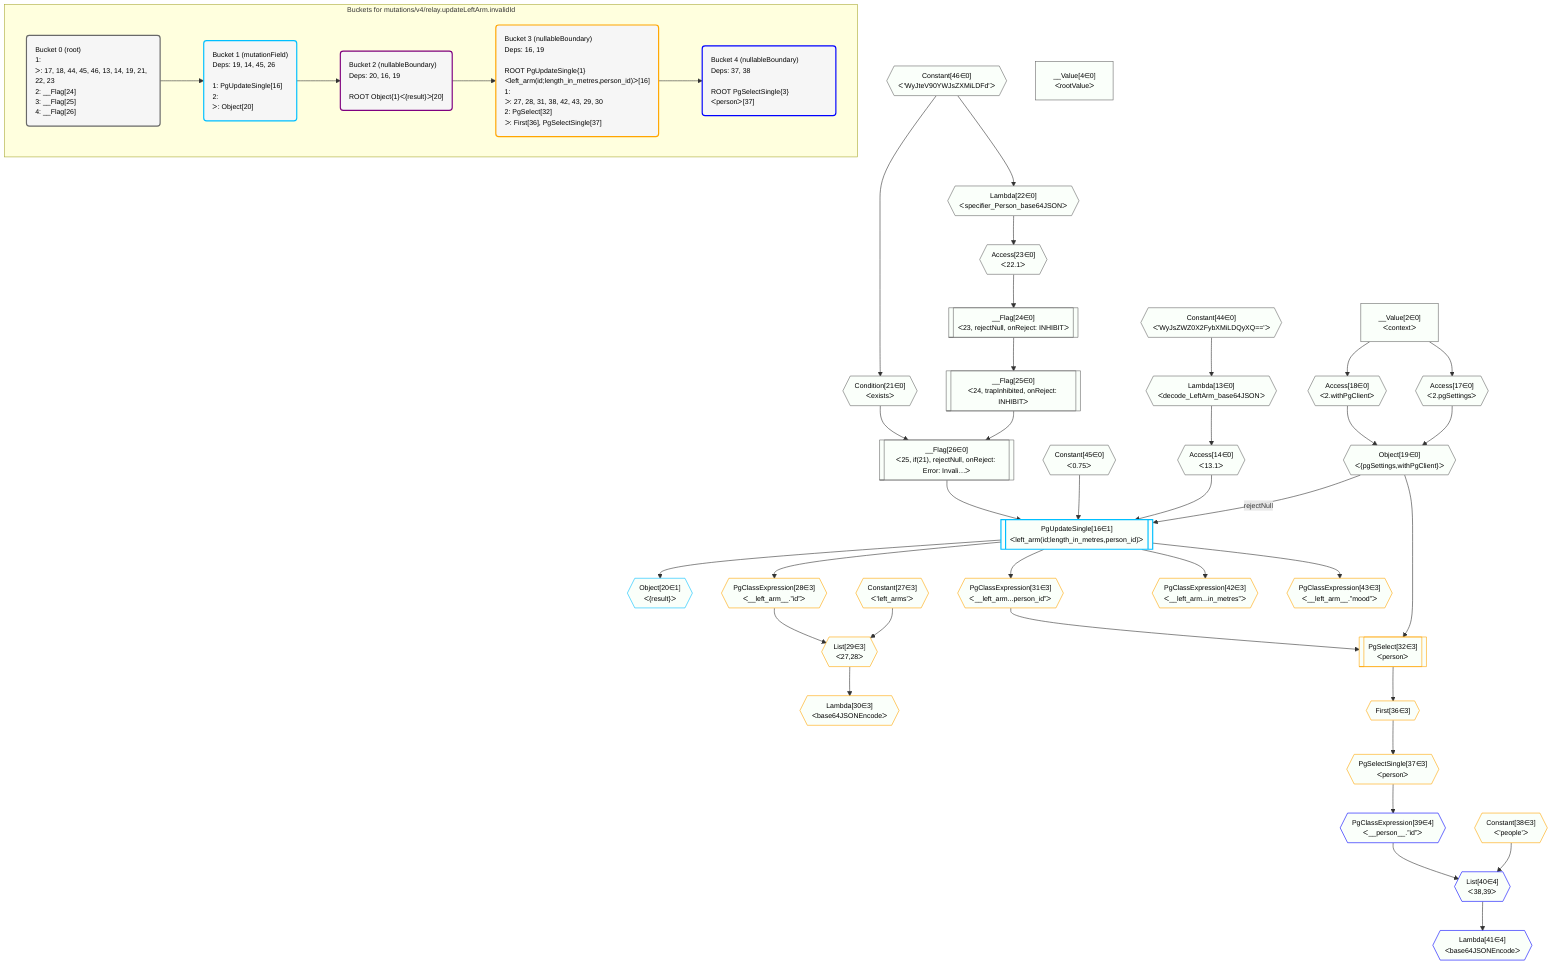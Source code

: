%%{init: {'themeVariables': { 'fontSize': '12px'}}}%%
graph TD
    classDef path fill:#eee,stroke:#000,color:#000
    classDef plan fill:#fff,stroke-width:1px,color:#000
    classDef itemplan fill:#fff,stroke-width:2px,color:#000
    classDef unbatchedplan fill:#dff,stroke-width:1px,color:#000
    classDef sideeffectplan fill:#fcc,stroke-width:2px,color:#000
    classDef bucket fill:#f6f6f6,color:#000,stroke-width:2px,text-align:left


    %% plan dependencies
    Object19{{"Object[19∈0]<br />ᐸ{pgSettings,withPgClient}ᐳ"}}:::plan
    Access17{{"Access[17∈0]<br />ᐸ2.pgSettingsᐳ"}}:::plan
    Access18{{"Access[18∈0]<br />ᐸ2.withPgClientᐳ"}}:::plan
    Access17 & Access18 --> Object19
    __Flag26[["__Flag[26∈0]<br />ᐸ25, if(21), rejectNull, onReject: Error: Invali…ᐳ"]]:::plan
    __Flag25[["__Flag[25∈0]<br />ᐸ24, trapInhibited, onReject: INHIBITᐳ"]]:::plan
    Condition21{{"Condition[21∈0]<br />ᐸexistsᐳ"}}:::plan
    __Flag25 & Condition21 --> __Flag26
    Lambda13{{"Lambda[13∈0]<br />ᐸdecode_LeftArm_base64JSONᐳ"}}:::plan
    Constant44{{"Constant[44∈0]<br />ᐸ'WyJsZWZ0X2FybXMiLDQyXQ=='ᐳ"}}:::plan
    Constant44 --> Lambda13
    Access14{{"Access[14∈0]<br />ᐸ13.1ᐳ"}}:::plan
    Lambda13 --> Access14
    __Value2["__Value[2∈0]<br />ᐸcontextᐳ"]:::plan
    __Value2 --> Access17
    __Value2 --> Access18
    Constant46{{"Constant[46∈0]<br />ᐸ'WyJteV90YWJsZXMiLDFd'ᐳ"}}:::plan
    Constant46 --> Condition21
    Lambda22{{"Lambda[22∈0]<br />ᐸspecifier_Person_base64JSONᐳ"}}:::plan
    Constant46 --> Lambda22
    Access23{{"Access[23∈0]<br />ᐸ22.1ᐳ"}}:::plan
    Lambda22 --> Access23
    __Flag24[["__Flag[24∈0]<br />ᐸ23, rejectNull, onReject: INHIBITᐳ"]]:::plan
    Access23 --> __Flag24
    __Flag24 --> __Flag25
    __Value4["__Value[4∈0]<br />ᐸrootValueᐳ"]:::plan
    Constant45{{"Constant[45∈0]<br />ᐸ0.75ᐳ"}}:::plan
    PgUpdateSingle16[["PgUpdateSingle[16∈1]<br />ᐸleft_arm(id;length_in_metres,person_id)ᐳ"]]:::sideeffectplan
    Object19 -->|rejectNull| PgUpdateSingle16
    Access14 & Constant45 & __Flag26 --> PgUpdateSingle16
    Object20{{"Object[20∈1]<br />ᐸ{result}ᐳ"}}:::plan
    PgUpdateSingle16 --> Object20
    List29{{"List[29∈3]<br />ᐸ27,28ᐳ"}}:::plan
    Constant27{{"Constant[27∈3]<br />ᐸ'left_arms'ᐳ"}}:::plan
    PgClassExpression28{{"PgClassExpression[28∈3]<br />ᐸ__left_arm__.”id”ᐳ"}}:::plan
    Constant27 & PgClassExpression28 --> List29
    PgSelect32[["PgSelect[32∈3]<br />ᐸpersonᐳ"]]:::plan
    PgClassExpression31{{"PgClassExpression[31∈3]<br />ᐸ__left_arm...person_id”ᐳ"}}:::plan
    Object19 & PgClassExpression31 --> PgSelect32
    PgUpdateSingle16 --> PgClassExpression28
    Lambda30{{"Lambda[30∈3]<br />ᐸbase64JSONEncodeᐳ"}}:::plan
    List29 --> Lambda30
    PgUpdateSingle16 --> PgClassExpression31
    First36{{"First[36∈3]"}}:::plan
    PgSelect32 --> First36
    PgSelectSingle37{{"PgSelectSingle[37∈3]<br />ᐸpersonᐳ"}}:::plan
    First36 --> PgSelectSingle37
    PgClassExpression42{{"PgClassExpression[42∈3]<br />ᐸ__left_arm...in_metres”ᐳ"}}:::plan
    PgUpdateSingle16 --> PgClassExpression42
    PgClassExpression43{{"PgClassExpression[43∈3]<br />ᐸ__left_arm__.”mood”ᐳ"}}:::plan
    PgUpdateSingle16 --> PgClassExpression43
    Constant38{{"Constant[38∈3]<br />ᐸ'people'ᐳ"}}:::plan
    List40{{"List[40∈4]<br />ᐸ38,39ᐳ"}}:::plan
    PgClassExpression39{{"PgClassExpression[39∈4]<br />ᐸ__person__.”id”ᐳ"}}:::plan
    Constant38 & PgClassExpression39 --> List40
    PgSelectSingle37 --> PgClassExpression39
    Lambda41{{"Lambda[41∈4]<br />ᐸbase64JSONEncodeᐳ"}}:::plan
    List40 --> Lambda41

    %% define steps

    subgraph "Buckets for mutations/v4/relay.updateLeftArm.invalidId"
    Bucket0("Bucket 0 (root)<br />1: <br />ᐳ: 17, 18, 44, 45, 46, 13, 14, 19, 21, 22, 23<br />2: __Flag[24]<br />3: __Flag[25]<br />4: __Flag[26]"):::bucket
    classDef bucket0 stroke:#696969
    class Bucket0,__Value2,__Value4,Lambda13,Access14,Access17,Access18,Object19,Condition21,Lambda22,Access23,__Flag24,__Flag25,__Flag26,Constant44,Constant45,Constant46 bucket0
    Bucket1("Bucket 1 (mutationField)<br />Deps: 19, 14, 45, 26<br /><br />1: PgUpdateSingle[16]<br />2: <br />ᐳ: Object[20]"):::bucket
    classDef bucket1 stroke:#00bfff
    class Bucket1,PgUpdateSingle16,Object20 bucket1
    Bucket2("Bucket 2 (nullableBoundary)<br />Deps: 20, 16, 19<br /><br />ROOT Object{1}ᐸ{result}ᐳ[20]"):::bucket
    classDef bucket2 stroke:#7f007f
    class Bucket2 bucket2
    Bucket3("Bucket 3 (nullableBoundary)<br />Deps: 16, 19<br /><br />ROOT PgUpdateSingle{1}ᐸleft_arm(id;length_in_metres,person_id)ᐳ[16]<br />1: <br />ᐳ: 27, 28, 31, 38, 42, 43, 29, 30<br />2: PgSelect[32]<br />ᐳ: First[36], PgSelectSingle[37]"):::bucket
    classDef bucket3 stroke:#ffa500
    class Bucket3,Constant27,PgClassExpression28,List29,Lambda30,PgClassExpression31,PgSelect32,First36,PgSelectSingle37,Constant38,PgClassExpression42,PgClassExpression43 bucket3
    Bucket4("Bucket 4 (nullableBoundary)<br />Deps: 37, 38<br /><br />ROOT PgSelectSingle{3}ᐸpersonᐳ[37]"):::bucket
    classDef bucket4 stroke:#0000ff
    class Bucket4,PgClassExpression39,List40,Lambda41 bucket4
    Bucket0 --> Bucket1
    Bucket1 --> Bucket2
    Bucket2 --> Bucket3
    Bucket3 --> Bucket4
    classDef unary fill:#fafffa,borderWidth:8px
    class Object19,__Flag26,Lambda13,Access14,Access17,Access18,Condition21,Lambda22,Access23,__Flag24,__Flag25,__Value2,__Value4,Constant44,Constant45,Constant46,PgUpdateSingle16,Object20,List29,PgSelect32,PgClassExpression28,Lambda30,PgClassExpression31,First36,PgSelectSingle37,PgClassExpression42,PgClassExpression43,Constant27,Constant38,List40,PgClassExpression39,Lambda41 unary
    end